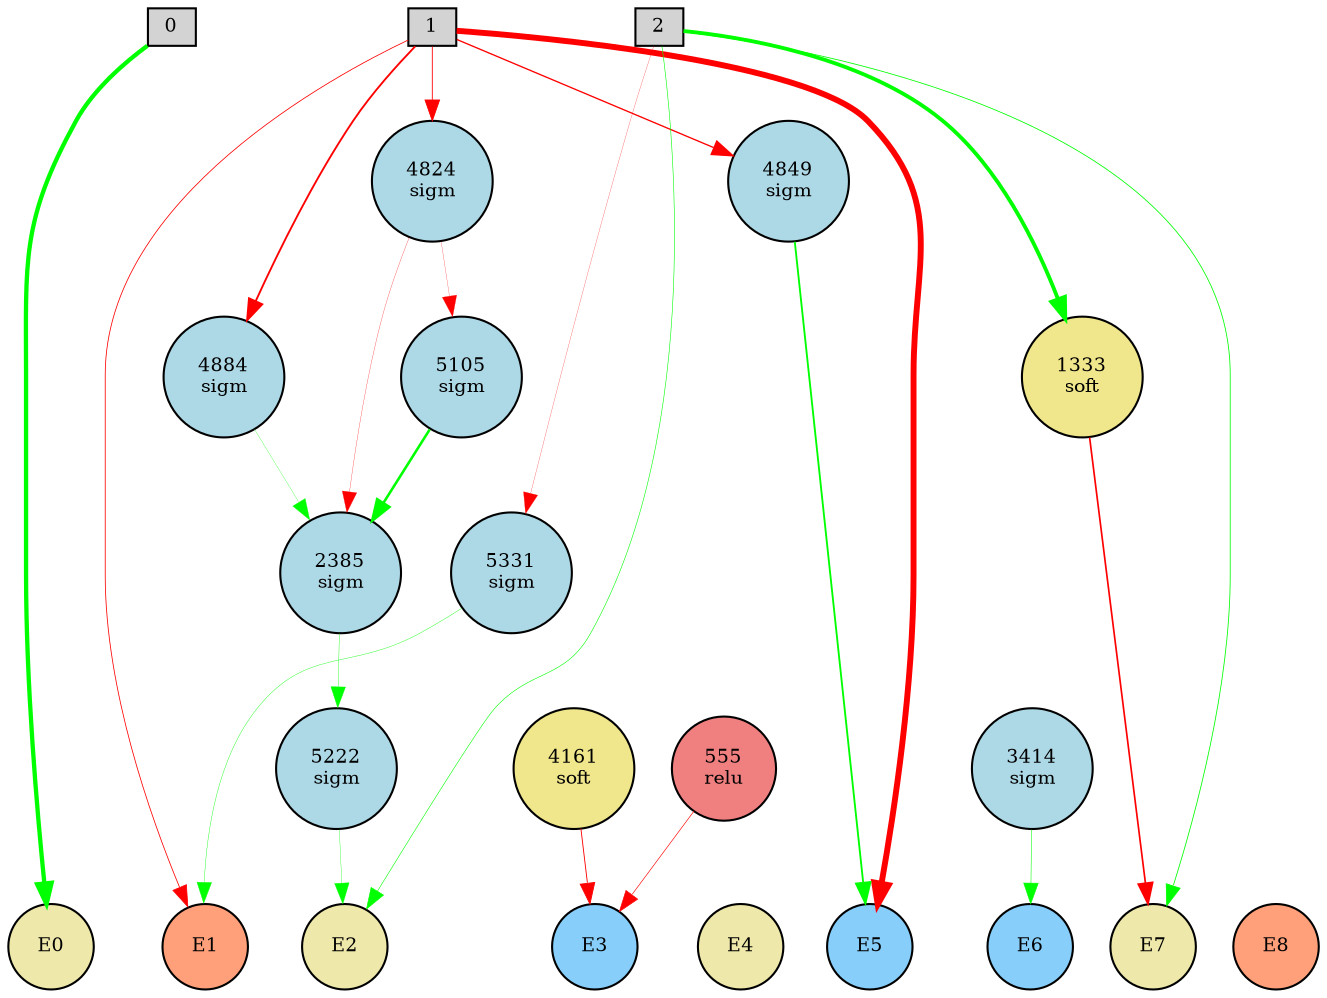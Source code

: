 digraph {
	node [fontsize=9 height=0.2 shape=circle width=0.2]
	subgraph inputs {
		node [shape=box style=filled]
		rank=source
		0 [fillcolor=lightgray]
		1 [fillcolor=lightgray]
		0 -> 1 [style=invis]
		2 [fillcolor=lightgray]
		1 -> 2 [style=invis]
	}
	subgraph outputs {
		node [style=filled]
		rank=sink
		E0 [fillcolor=palegoldenrod fontsize=9 height=0.2 shape=circle width=0.2]
		E1 [fillcolor=lightsalmon fontsize=9 height=0.2 shape=circle width=0.2]
		E0 -> E1 [style=invis]
		E2 [fillcolor=palegoldenrod fontsize=9 height=0.2 shape=circle width=0.2]
		E1 -> E2 [style=invis]
		E3 [fillcolor=lightskyblue fontsize=9 height=0.2 shape=circle width=0.2]
		E2 -> E3 [style=invis]
		E4 [fillcolor=palegoldenrod fontsize=9 height=0.2 shape=circle width=0.2]
		E3 -> E4 [style=invis]
		E5 [fillcolor=lightskyblue fontsize=9 height=0.2 shape=circle width=0.2]
		E4 -> E5 [style=invis]
		E6 [fillcolor=lightskyblue fontsize=9 height=0.2 shape=circle width=0.2]
		E5 -> E6 [style=invis]
		E7 [fillcolor=palegoldenrod fontsize=9 height=0.2 shape=circle width=0.2]
		E6 -> E7 [style=invis]
		E8 [fillcolor=lightsalmon fontsize=9 height=0.2 shape=circle width=0.2]
		E7 -> E8 [style=invis]
	}
	4884 [label="4884
sigm" fillcolor=lightblue style=filled]
	555 [label="555
relu" fillcolor=lightcoral style=filled]
	1333 [label="1333
soft" fillcolor=khaki style=filled]
	4161 [label="4161
soft" fillcolor=khaki style=filled]
	2385 [label="2385
sigm" fillcolor=lightblue style=filled]
	5331 [label="5331
sigm" fillcolor=lightblue style=filled]
	3414 [label="3414
sigm" fillcolor=lightblue style=filled]
	4824 [label="4824
sigm" fillcolor=lightblue style=filled]
	5222 [label="5222
sigm" fillcolor=lightblue style=filled]
	4849 [label="4849
sigm" fillcolor=lightblue style=filled]
	5105 [label="5105
sigm" fillcolor=lightblue style=filled]
	0 -> E0 [color=green penwidth=2.0625204534290438 style=solid]
	1 -> E5 [color=red penwidth=2.840209304234143 style=solid]
	2 -> E2 [color=green penwidth=0.27861762276642277 style=solid]
	1 -> E1 [color=red penwidth=0.3830706231155524 style=solid]
	2 -> 1333 [color=green penwidth=1.8468807413467958 style=solid]
	1333 -> E7 [color=red penwidth=0.8125611738788688 style=solid]
	3414 -> E6 [color=green penwidth=0.261429709434408 style=solid]
	1 -> 4824 [color=red penwidth=0.4114419450514014 style=solid]
	4824 -> 2385 [color=red penwidth=0.13388897476264586 style=solid]
	1 -> 4849 [color=red penwidth=0.637300290166303 style=solid]
	1 -> 4884 [color=red penwidth=0.9009066855737468 style=solid]
	4884 -> 2385 [color=green penwidth=0.13097527293272743 style=solid]
	4849 -> E5 [color=green penwidth=0.8888415781100917 style=solid]
	4161 -> E3 [color=red penwidth=0.42732650013916096 style=solid]
	4824 -> 5105 [color=red penwidth=0.11469932121188987 style=solid]
	5105 -> 2385 [color=green penwidth=1.2339214018453901 style=solid]
	2 -> E7 [color=green penwidth=0.39199549250833776 style=solid]
	2385 -> 5222 [color=green penwidth=0.1866006427969501 style=solid]
	5222 -> E2 [color=green penwidth=0.1608388976848163 style=solid]
	2 -> 5331 [color=red penwidth=0.11697081303586665 style=solid]
	5331 -> E1 [color=green penwidth=0.1885192402756911 style=solid]
	555 -> E3 [color=red penwidth=0.3054695307156384 style=solid]
}
